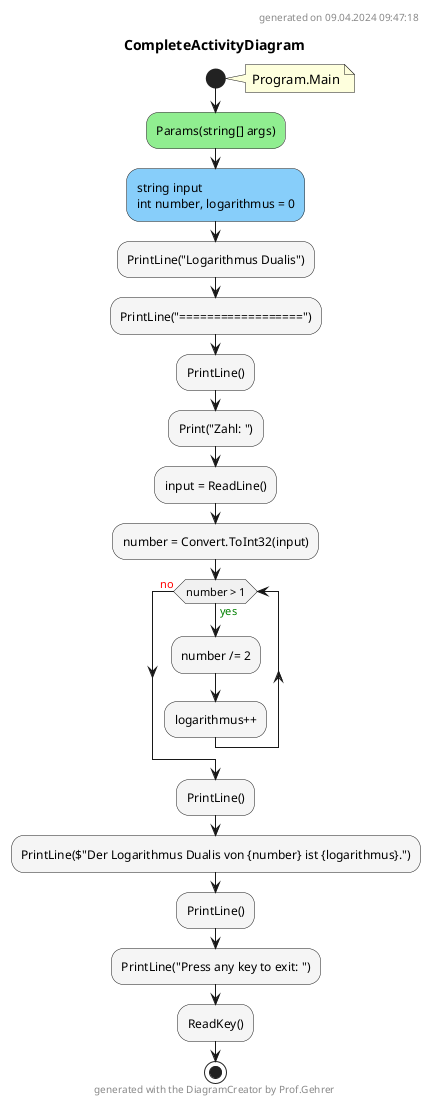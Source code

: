 @startuml CompleteActivityDiagram
header
generated on 09.04.2024 09:47:18
end header
title CompleteActivityDiagram
start
note right:  Program.Main
#LightGreen:Params(string[] args);
#LightSkyBlue:string input\nint number, logarithmus = 0;
#WhiteSmoke:PrintLine("Logarithmus Dualis");
#WhiteSmoke:PrintLine("==================");
#WhiteSmoke:PrintLine();
#WhiteSmoke:Print("Zahl: ");
#WhiteSmoke:input = ReadLine();
#WhiteSmoke:number = Convert.ToInt32(input);
while (number > 1) is (<color:green>yes)
        #WhiteSmoke:number /= 2;
        #WhiteSmoke:logarithmus++;
endwhile (<color:red>no)
#WhiteSmoke:PrintLine();
#WhiteSmoke:PrintLine($"Der Logarithmus Dualis von {number} ist {logarithmus}.");
#WhiteSmoke:PrintLine();
#WhiteSmoke:PrintLine("Press any key to exit: ");
#WhiteSmoke:ReadKey();
stop
footer
generated with the DiagramCreator by Prof.Gehrer
end footer
@enduml
